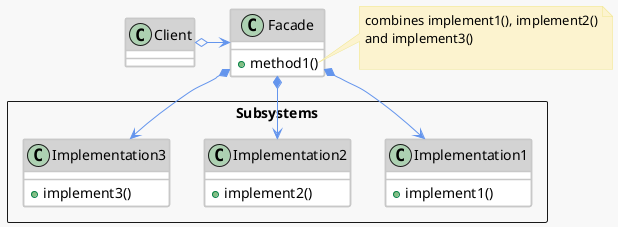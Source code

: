 @startuml

skinparam BackgroundColor #F8F8F8
skinparam  Shadowing false
skinparam RoundCorner 3
skinparam noteBorderColor Khaki
skinparam noteBackgroundColor #FCF3CF

skinparam class {
BackgroundColor white
ArrowColor CornFlowerBlue
BorderColor #C8C8C8
BorderThickness 1.5
HeaderBackgroundColor LightGrey
}

class Client {}
class Facade {
  + method1()
}

note right of Facade::method1
combines implement1(), implement2()
and implement3()

end note

package Subsystems <<Rectangle>> {
class Implementation1 {
  + implement1()
}

class Implementation2 {
  + implement2()
}

class Implementation3 {
  + implement3()
}
}

Client o-r-> Facade
Facade *--> Implementation1
Facade *--> Implementation2
Facade *--> Implementation3

@enduml
